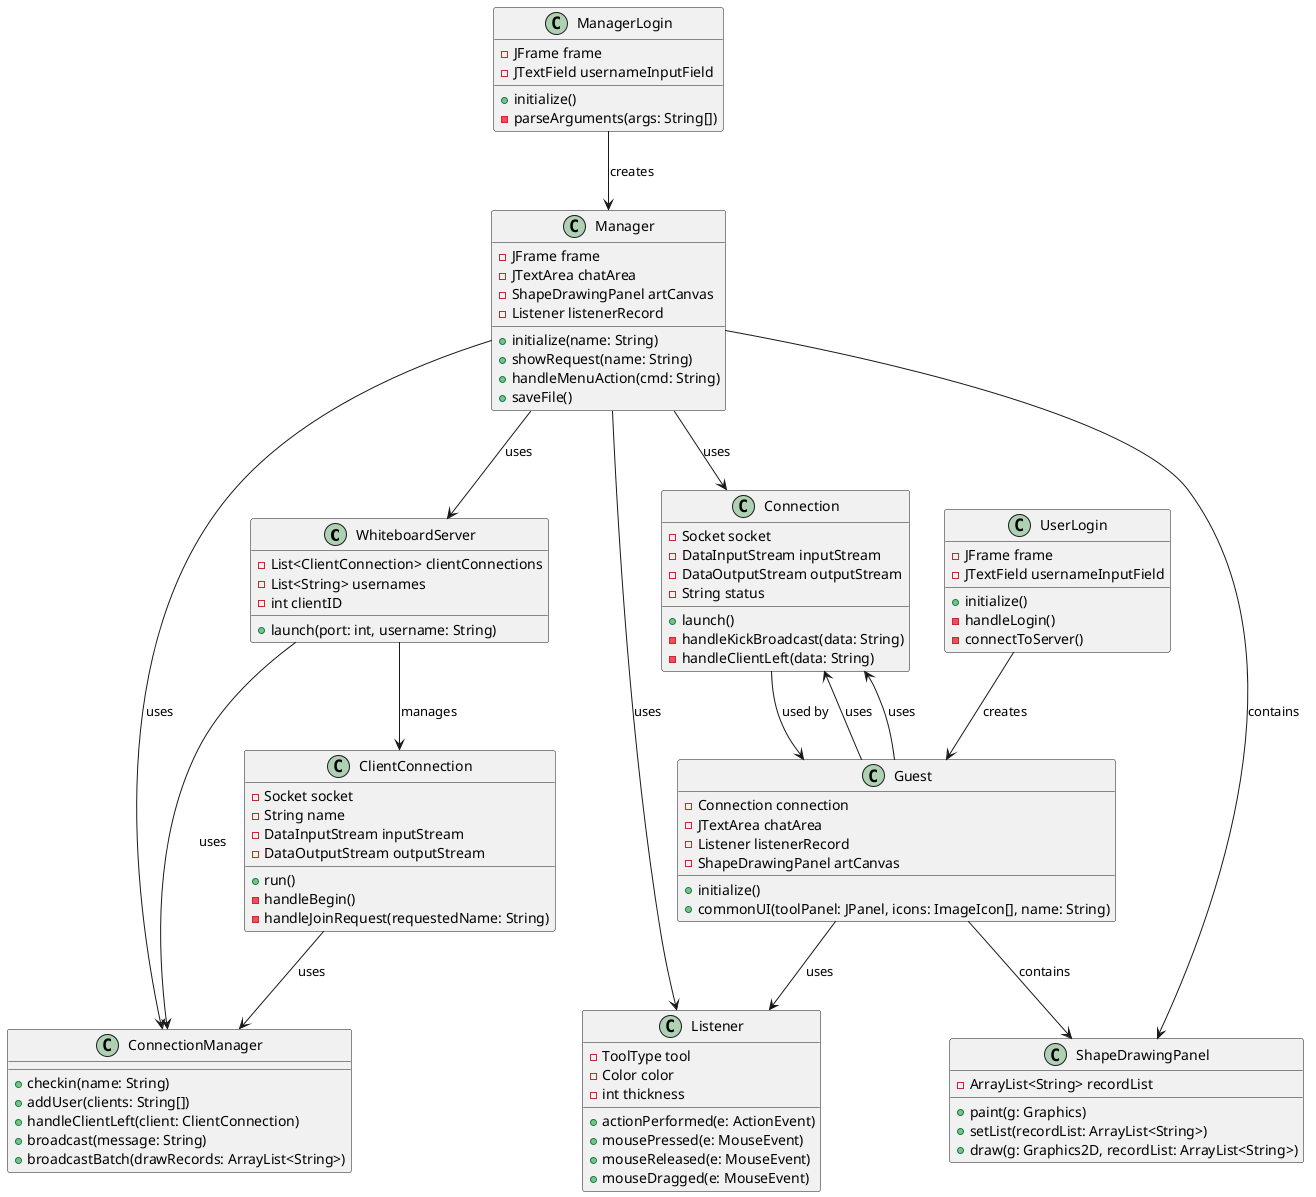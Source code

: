 @startuml WhiteboardSystem

' Main Components
class WhiteboardServer {
    -List<ClientConnection> clientConnections
    -List<String> usernames
    -int clientID
    +launch(port: int, username: String)
}

class Manager {
    -JFrame frame
    -JTextArea chatArea
    -ShapeDrawingPanel artCanvas
    -Listener listenerRecord
    +initialize(name: String)
    +showRequest(name: String)
    +handleMenuAction(cmd: String)
    +saveFile()
}

class Guest {
    -Connection connection
    -JTextArea chatArea
    -Listener listenerRecord
    -ShapeDrawingPanel artCanvas
    +initialize()
    +commonUI(toolPanel: JPanel, icons: ImageIcon[], name: String)
}

' Connection Management
class ConnectionManager {
    +checkin(name: String)
    +addUser(clients: String[])
    +handleClientLeft(client: ClientConnection)
    +broadcast(message: String)
    +broadcastBatch(drawRecords: ArrayList<String>)
}

class ClientConnection {
    -Socket socket
    -String name
    -DataInputStream inputStream
    -DataOutputStream outputStream
    +run()
    -handleBegin()
    -handleJoinRequest(requestedName: String)
}

class Connection {
    -Socket socket
    -DataInputStream inputStream
    -DataOutputStream outputStream
    -String status
    +launch()
    -handleKickBroadcast(data: String)
    -handleClientLeft(data: String)
}

' UI Components
class ShapeDrawingPanel {
    -ArrayList<String> recordList
    +paint(g: Graphics)
    +setList(recordList: ArrayList<String>)
    +draw(g: Graphics2D, recordList: ArrayList<String>)
}

class Listener {
    -ToolType tool
    -Color color
    -int thickness
    +actionPerformed(e: ActionEvent)
    +mousePressed(e: MouseEvent)
    +mouseReleased(e: MouseEvent)
    +mouseDragged(e: MouseEvent)
}

' Login Components
class ManagerLogin {
    -JFrame frame
    -JTextField usernameInputField
    +initialize()
    -parseArguments(args: String[])
}

class UserLogin {
    -JFrame frame
    -JTextField usernameInputField
    +initialize()
    -handleLogin()
    -connectToServer()
}

' Relationships
WhiteboardServer --> ClientConnection : manages
WhiteboardServer --> ConnectionManager : uses
Manager --> WhiteboardServer : uses
Manager --> ConnectionManager : uses
Manager --> ShapeDrawingPanel : contains
Manager --> Listener : uses
Guest --> Connection : uses
Guest --> ShapeDrawingPanel : contains
Guest --> Listener : uses
ClientConnection --> ConnectionManager : uses
Connection --> Guest : used by
ManagerLogin --> Manager : creates
UserLogin --> Guest : creates
Manager --> Connection : uses
Guest --> Connection : uses

@enduml 